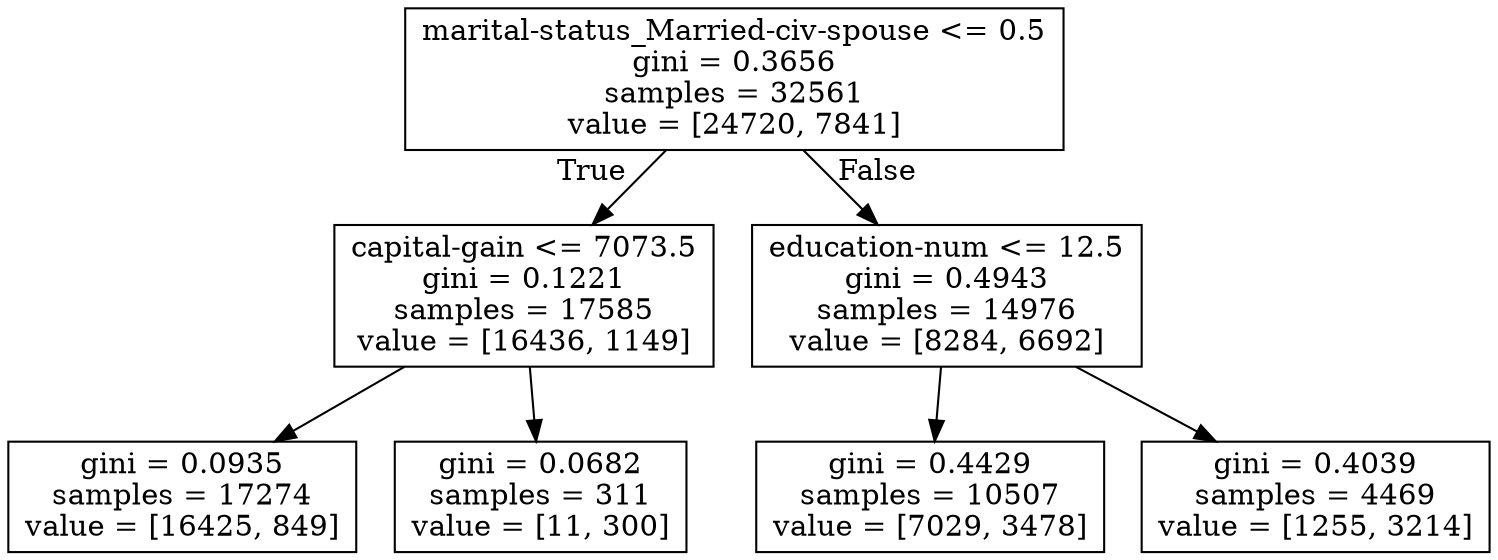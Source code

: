 digraph Tree {
node [shape=box] ;
0 [label="marital-status_Married-civ-spouse <= 0.5\ngini = 0.3656\nsamples = 32561\nvalue = [24720, 7841]"] ;
1 [label="capital-gain <= 7073.5\ngini = 0.1221\nsamples = 17585\nvalue = [16436, 1149]"] ;
0 -> 1 [labeldistance=2.5, labelangle=45, headlabel="True"] ;
2 [label="gini = 0.0935\nsamples = 17274\nvalue = [16425, 849]"] ;
1 -> 2 ;
3 [label="gini = 0.0682\nsamples = 311\nvalue = [11, 300]"] ;
1 -> 3 ;
4 [label="education-num <= 12.5\ngini = 0.4943\nsamples = 14976\nvalue = [8284, 6692]"] ;
0 -> 4 [labeldistance=2.5, labelangle=-45, headlabel="False"] ;
5 [label="gini = 0.4429\nsamples = 10507\nvalue = [7029, 3478]"] ;
4 -> 5 ;
6 [label="gini = 0.4039\nsamples = 4469\nvalue = [1255, 3214]"] ;
4 -> 6 ;
}